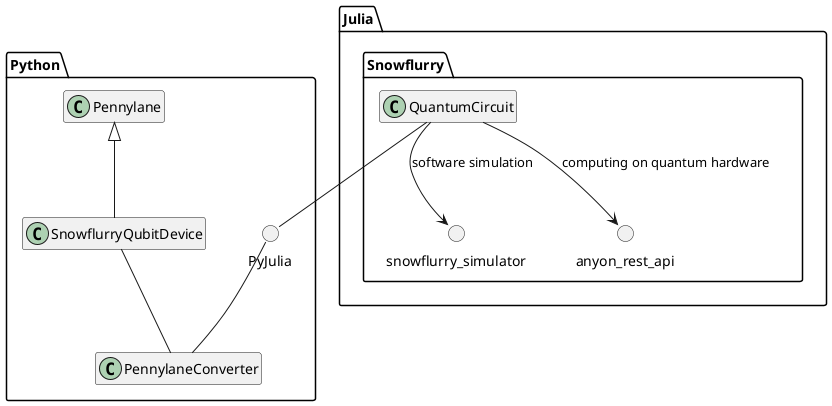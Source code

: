 @startuml
hide empty methods
hide empty attributes
package Python {
Pennylane <|-- SnowflurryQubitDevice
SnowflurryQubitDevice -- PennylaneConverter
circle PyJulia 
PyJulia -- PennylaneConverter
}
package Julia.Snowflurry {
QuantumCircuit -- PyJulia
circle snowflurry_simulator
circle anyon_rest_api
QuantumCircuit --> snowflurry_simulator : software simulation
QuantumCircuit --> anyon_rest_api : computing on quantum hardware
}
@enduml
